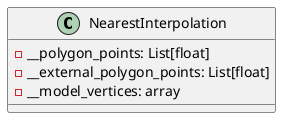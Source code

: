 @startuml
class NearestInterpolation {
    - __polygon_points: List[float]
    - __external_polygon_points: List[float]
    - __model_vertices: array
}
@enduml